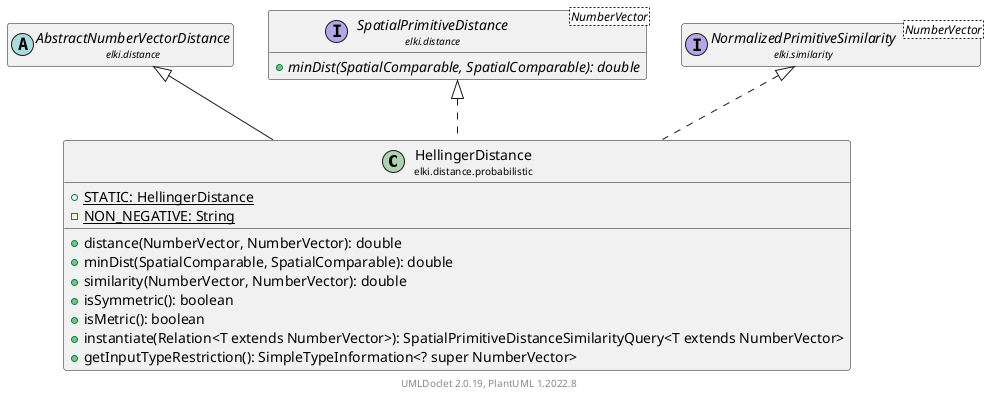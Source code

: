 @startuml
    remove .*\.(Instance|Par|Parameterizer|Factory)$
    set namespaceSeparator none
    hide empty fields
    hide empty methods

    class "<size:14>HellingerDistance\n<size:10>elki.distance.probabilistic" as elki.distance.probabilistic.HellingerDistance [[HellingerDistance.html]] {
        {static} +STATIC: HellingerDistance
        {static} -NON_NEGATIVE: String
        +distance(NumberVector, NumberVector): double
        +minDist(SpatialComparable, SpatialComparable): double
        +similarity(NumberVector, NumberVector): double
        +isSymmetric(): boolean
        +isMetric(): boolean
        +instantiate(Relation<T extends NumberVector>): SpatialPrimitiveDistanceSimilarityQuery<T extends NumberVector>
        +getInputTypeRestriction(): SimpleTypeInformation<? super NumberVector>
    }

    abstract class "<size:14>AbstractNumberVectorDistance\n<size:10>elki.distance" as elki.distance.AbstractNumberVectorDistance [[../AbstractNumberVectorDistance.html]]
    interface "<size:14>SpatialPrimitiveDistance\n<size:10>elki.distance" as elki.distance.SpatialPrimitiveDistance<NumberVector> [[../SpatialPrimitiveDistance.html]] {
        {abstract} +minDist(SpatialComparable, SpatialComparable): double
    }
    interface "<size:14>NormalizedPrimitiveSimilarity\n<size:10>elki.similarity" as elki.similarity.NormalizedPrimitiveSimilarity<NumberVector> [[../../similarity/NormalizedPrimitiveSimilarity.html]]
    class "<size:14>HellingerDistance.Par\n<size:10>elki.distance.probabilistic" as elki.distance.probabilistic.HellingerDistance.Par [[HellingerDistance.Par.html]]

    elki.distance.AbstractNumberVectorDistance <|-- elki.distance.probabilistic.HellingerDistance
    elki.distance.SpatialPrimitiveDistance <|.. elki.distance.probabilistic.HellingerDistance
    elki.similarity.NormalizedPrimitiveSimilarity <|.. elki.distance.probabilistic.HellingerDistance
    elki.distance.probabilistic.HellingerDistance +-- elki.distance.probabilistic.HellingerDistance.Par

    center footer UMLDoclet 2.0.19, PlantUML 1.2022.8
@enduml

